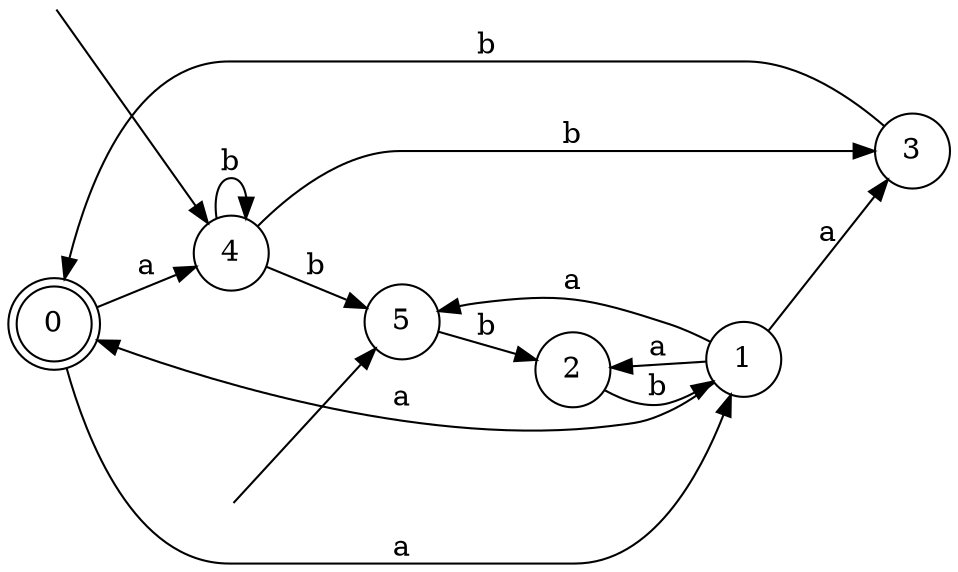 digraph Automaton {
	 rankdir=LR
	0[shape=doublecircle]
	n4[shape=none label="" height=0 width=0 ]
	n4->4
	4[shape=circle]
	n5[shape=none label="" height=0 width=0 ]
	n5->5
	5[shape=circle]
	node [shape = circle]
	0
	1
	2
	3
	4
	5
	0 -> 1 [label="a"]
	0 -> 4 [label="a"]
	1 -> 0 [label="a"]
	1 -> 2 [label="a"]
	1 -> 3 [label="a"]
	1 -> 5 [label="a"]
	2 -> 1 [label="b"]
	3 -> 0 [label="b"]
	4 -> 3 [label="b"]
	4 -> 4 [label="b"]
	4 -> 5 [label="b"]
	5 -> 2 [label="b"]
}
